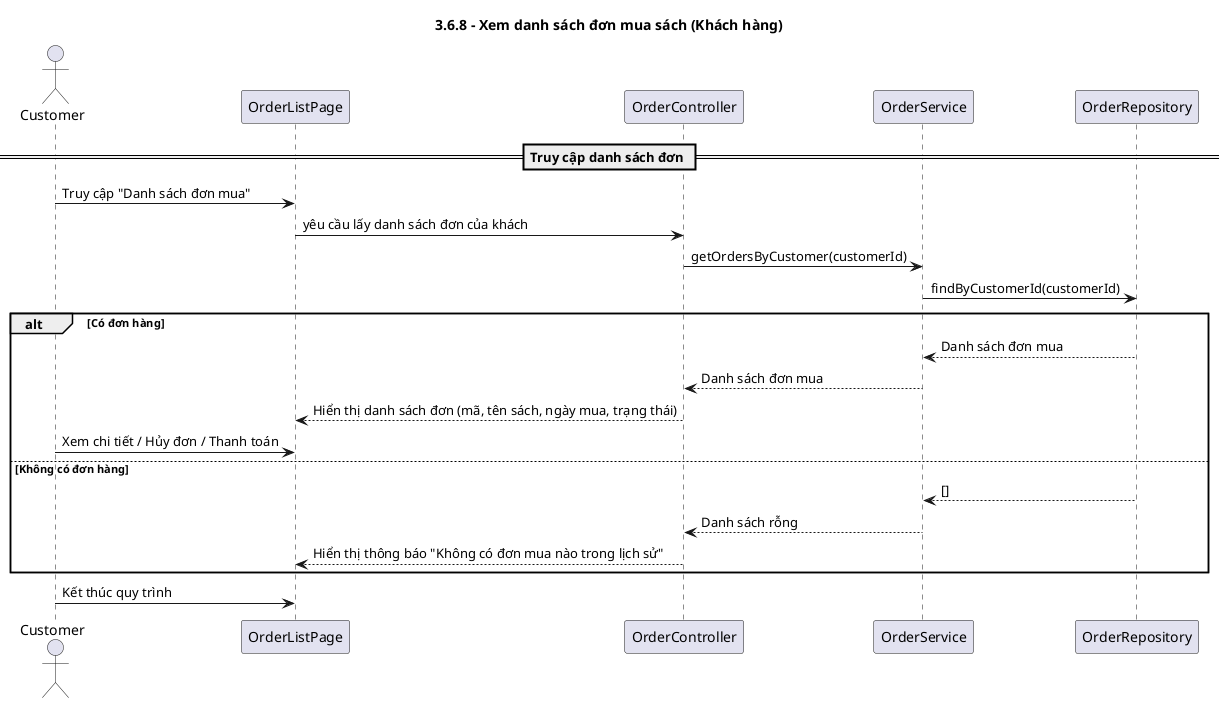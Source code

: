 @startuml
title 3.6.8 - Xem danh sách đơn mua sách (Khách hàng)

actor Customer
participant "OrderListPage" as OLP
participant "OrderController" as OC
participant "OrderService" as OS
participant "OrderRepository" as OR

== Truy cập danh sách đơn ==
Customer -> OLP: Truy cập "Danh sách đơn mua"
OLP -> OC: yêu cầu lấy danh sách đơn của khách
OC -> OS: getOrdersByCustomer(customerId)
OS -> OR: findByCustomerId(customerId)

alt Có đơn hàng
    OR --> OS: Danh sách đơn mua
    OS --> OC: Danh sách đơn mua
    OC --> OLP: Hiển thị danh sách đơn (mã, tên sách, ngày mua, trạng thái)
    Customer -> OLP: Xem chi tiết / Hủy đơn / Thanh toán
else Không có đơn hàng
    OR --> OS: []
    OS --> OC: Danh sách rỗng
    OC --> OLP: Hiển thị thông báo "Không có đơn mua nào trong lịch sử"
end

Customer -> OLP: Kết thúc quy trình

@enduml
